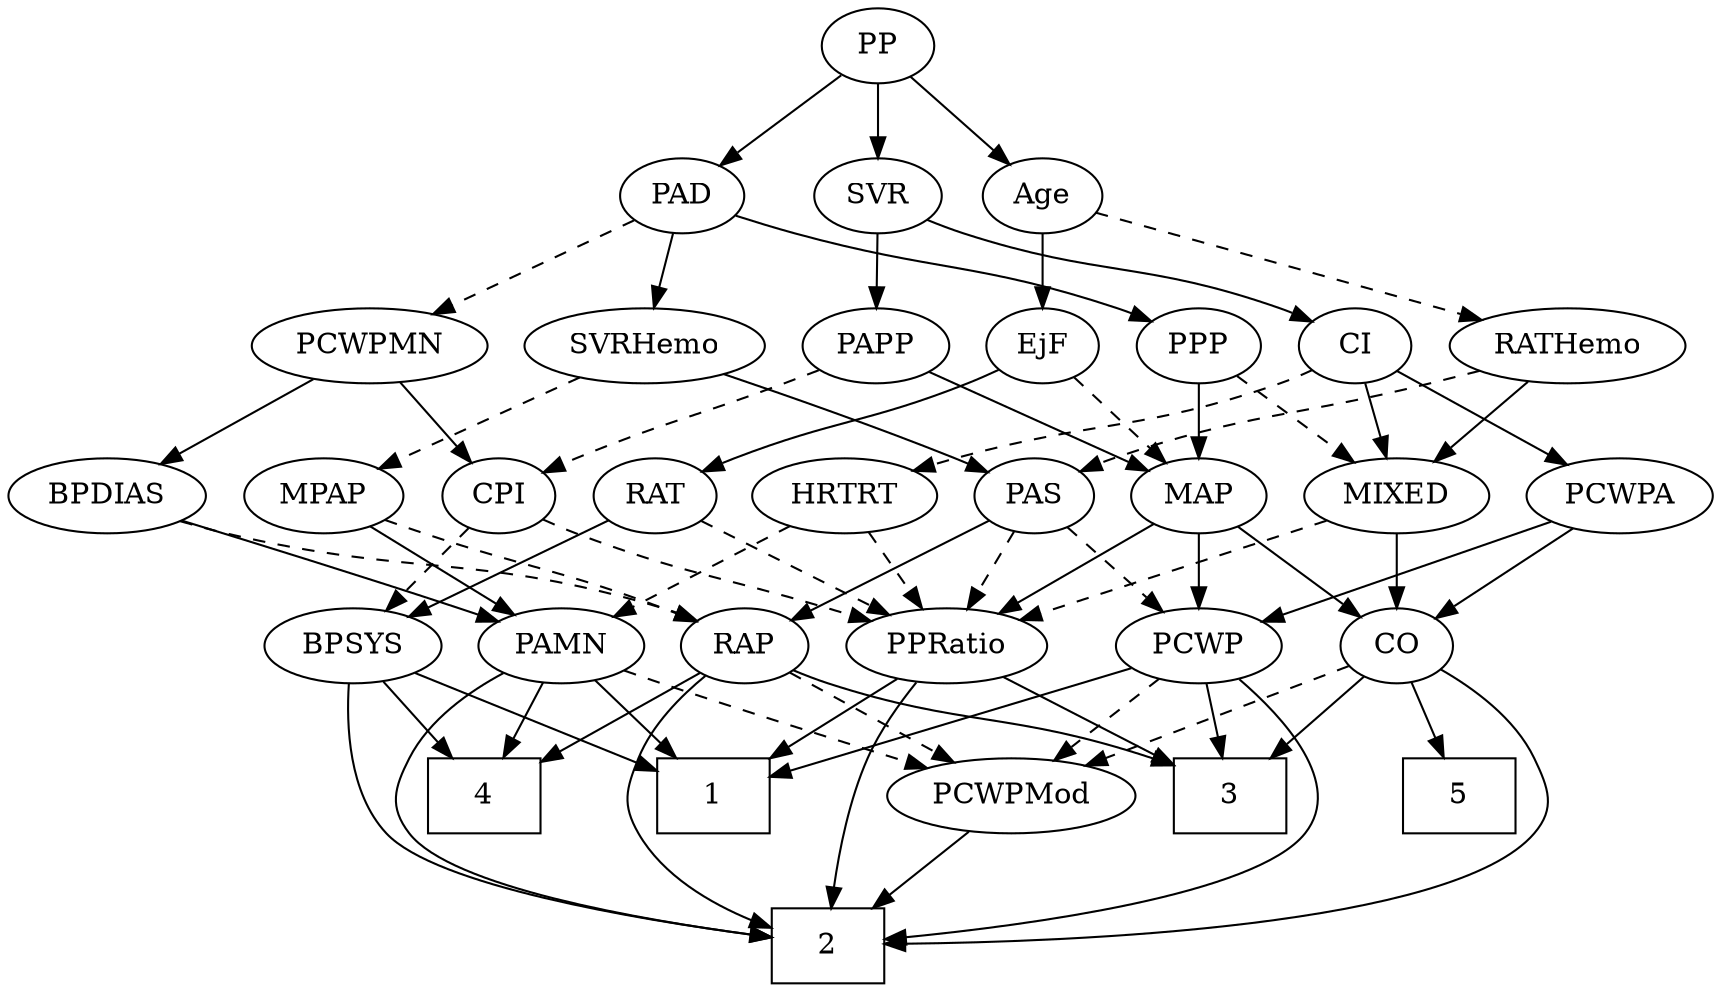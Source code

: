 strict digraph {
	graph [bb="0,0,765.84,468"];
	node [label="\N"];
	1	[height=0.5,
		pos="344.25,90",
		shape=box,
		width=0.75];
	2	[height=0.5,
		pos="399.25,18",
		shape=box,
		width=0.75];
	3	[height=0.5,
		pos="576.25,90",
		shape=box,
		width=0.75];
	4	[height=0.5,
		pos="234.25,90",
		shape=box,
		width=0.75];
	5	[height=0.5,
		pos="724.25,90",
		shape=box,
		width=0.75];
	Age	[height=0.5,
		pos="463.25,378",
		width=0.75];
	EjF	[height=0.5,
		pos="463.25,306",
		width=0.75];
	Age -> EjF	[pos="e,463.25,324.1 463.25,359.7 463.25,351.98 463.25,342.71 463.25,334.11",
		style=solid];
	RATHemo	[height=0.5,
		pos="701.25,306",
		width=1.3721];
	Age -> RATHemo	[pos="e,663.83,318 487.38,369.9 526.38,358.43 603.95,335.62 654.17,320.85",
		style=dashed];
	RAT	[height=0.5,
		pos="289.25,234",
		width=0.75827];
	EjF -> RAT	[pos="e,310.41,245.43 442.09,294.57 437.25,292.31 432.1,290 427.25,288 382.79,269.71 369.71,270.29 325.25,252 323.42,251.25 321.56,250.46 \
319.69,249.64",
		style=solid];
	MAP	[height=0.5,
		pos="535.25,234",
		width=0.84854];
	EjF -> MAP	[pos="e,519.95,249.87 477.82,290.83 487.77,281.16 501.15,268.15 512.49,257.12",
		style=dashed];
	RAP	[height=0.5,
		pos="322.25,162",
		width=0.77632];
	RAP -> 2	[pos="e,371.96,26.659 313.78,144.76 305.27,125.99 295.15,94.782 308.25,72 319.91,51.704 342.68,38.451 362.51,30.274",
		style=solid];
	RAP -> 3	[pos="e,549.01,104.71 343.43,150.24 348.52,147.94 354,145.7 359.25,144 434.22,119.69 460.32,132.59 539.13,107.91",
		style=solid];
	RAP -> 4	[pos="e,255.84,108.18 305.28,147.5 293.51,138.14 277.52,125.42 263.69,114.42",
		style=solid];
	PCWPMod	[height=0.5,
		pos="479.25,90",
		width=1.4443];
	RAP -> PCWPMod	[pos="e,448.36,104.49 344.53,150.7 349.37,148.48 354.48,146.15 359.25,144 385.8,132.04 415.77,118.8 439.12,108.55",
		style=dashed];
	MIXED	[height=0.5,
		pos="624.25,234",
		width=1.1193];
	CO	[height=0.5,
		pos="624.25,162",
		width=0.75];
	MIXED -> CO	[pos="e,624.25,180.1 624.25,215.7 624.25,207.98 624.25,198.71 624.25,190.11",
		style=solid];
	PPRatio	[height=0.5,
		pos="408.25,162",
		width=1.1013];
	MIXED -> PPRatio	[pos="e,440.03,172.81 593.45,222.17 587.42,220.1 581.14,217.96 575.25,216 532.55,201.82 483.45,186.34 449.59,175.79",
		style=dashed];
	MPAP	[height=0.5,
		pos="137.25,234",
		width=0.97491];
	MPAP -> RAP	[pos="e,300.49,173.42 164.18,222.42 169.81,220.26 175.71,218.03 181.25,216 227.18,199.18 239.86,198.23 285.25,180 287.12,179.25 289.03,\
178.45 290.95,177.64",
		style=dashed];
	PAMN	[height=0.5,
		pos="240.25,162",
		width=1.011];
	MPAP -> PAMN	[pos="e,219.59,177.04 157.6,219.17 172.87,208.79 194.01,194.42 211.08,182.82",
		style=solid];
	BPSYS	[height=0.5,
		pos="148.25,162",
		width=1.0471];
	BPSYS -> 1	[pos="e,317.04,100.63 177.32,150.46 183.25,148.31 189.45,146.08 195.25,144 233.44,130.3 277.2,114.75 307.36,104.06",
		style=solid];
	BPSYS -> 2	[pos="e,371.92,18.615 151.28,143.88 155.77,123.67 166.17,90.492 188.25,72 237.94,30.375 315.84,20.741 361.79,18.912",
		style=solid];
	BPSYS -> 4	[pos="e,213.31,108.04 166.48,146.15 177.73,137 192.4,125.06 205.21,114.63",
		style=solid];
	PAD	[height=0.5,
		pos="301.25,378",
		width=0.79437];
	PCWPMN	[height=0.5,
		pos="168.25,306",
		width=1.3902];
	PAD -> PCWPMN	[pos="e,195.55,321.37 279.88,365.75 259.56,355.06 228.61,338.77 204.44,326.05",
		style=dashed];
	SVRHemo	[height=0.5,
		pos="286.25,306",
		width=1.3902];
	PAD -> SVRHemo	[pos="e,289.95,324.28 297.62,360.05 295.95,352.26 293.92,342.82 292.05,334.08",
		style=solid];
	PPP	[height=0.5,
		pos="535.25,306",
		width=0.75];
	PAD -> PPP	[pos="e,514.61,317.62 325.52,368.26 333.65,365.46 342.79,362.46 351.25,360 416.25,341.09 435.42,346.57 499.25,324 501.15,323.33 503.09,\
322.58 505.03,321.8",
		style=solid];
	CO -> 2	[pos="e,426.38,21.096 631.38,144.59 638.62,125.08 646.65,92.593 630.25,72 606.43,42.094 495.45,27.678 436.42,22.022",
		style=solid];
	CO -> 3	[pos="e,588.1,108.29 613.35,145.12 607.59,136.72 600.38,126.2 593.85,116.67",
		style=solid];
	CO -> 5	[pos="e,699.76,108.14 642.12,148.49 655.81,138.91 675.05,125.43 691.48,113.94",
		style=solid];
	CO -> PCWPMod	[pos="e,508.25,105 602.85,150.67 580.44,139.85 544.78,122.64 517.51,109.47",
		style=dashed];
	PAS	[height=0.5,
		pos="459.25,234",
		width=0.75];
	PAS -> RAP	[pos="e,343.7,173.96 438.44,222.37 415.64,210.72 378.84,191.92 352.78,178.6",
		style=solid];
	PAS -> PPRatio	[pos="e,420.24,179.47 447.93,217.46 441.57,208.74 433.49,197.65 426.29,187.76",
		style=dashed];
	PCWP	[height=0.5,
		pos="535.25,162",
		width=0.97491];
	PAS -> PCWP	[pos="e,518.84,178.11 474.63,218.83 485.16,209.13 499.33,196.08 511.33,185.03",
		style=dashed];
	PAMN -> 1	[pos="e,318.82,108.11 261.29,146.83 275.31,137.4 294.06,124.78 310.18,113.93",
		style=solid];
	PAMN -> 2	[pos="e,372.19,22.086 223.53,145.73 205.14,127.08 180.41,95.143 198.25,72 218.12,46.205 309.86,30.439 362.27,23.382",
		style=solid];
	PAMN -> 4	[pos="e,235.71,108.1 238.76,143.7 238.1,135.98 237.31,126.71 236.57,118.11",
		style=solid];
	PAMN -> PCWPMod	[pos="e,438.04,101.05 267.71,150.16 273.47,148.01 279.53,145.86 285.25,144 333.21,128.43 388.8,113.56 428.15,103.55",
		style=dashed];
	RATHemo -> MIXED	[pos="e,641.38,250.58 683.77,289.12 673.46,279.74 660.25,267.73 648.89,257.41",
		style=solid];
	RATHemo -> PAS	[pos="e,479.88,245.62 664.5,293.95 657.46,291.91 650.14,289.85 643.25,288 577.86,270.47 559.07,274.57 495.25,252 493.34,251.33 491.4,250.58 \
489.46,249.8",
		style=dashed];
	CPI	[height=0.5,
		pos="217.25,234",
		width=0.75];
	CPI -> BPSYS	[pos="e,163.97,178.95 202.95,218.5 193.8,209.22 181.73,196.97 171.25,186.34",
		style=dashed];
	CPI -> PPRatio	[pos="e,377.67,173.64 238.39,222.53 243.23,220.27 248.38,217.97 253.25,216 299.37,197.35 312.19,196.15 359.25,180 362.13,179.01 365.12,\
177.98 368.12,176.95",
		style=dashed];
	RAT -> BPSYS	[pos="e,173.31,175.44 268.14,222.52 245.46,211.26 209.08,193.2 182.33,179.92",
		style=solid];
	RAT -> PPRatio	[pos="e,384.89,176.74 308.9,221.44 327.15,210.7 354.66,194.52 376.11,181.9",
		style=dashed];
	SVR	[height=0.5,
		pos="388.25,378",
		width=0.77632];
	CI	[height=0.5,
		pos="607.25,306",
		width=0.75];
	SVR -> CI	[pos="e,586.22,317.77 410.27,366.64 415.75,364.28 421.65,361.9 427.25,360 489.7,338.75 509.12,346.19 571.25,324 573.1,323.34 574.99,322.61 \
576.88,321.84",
		style=solid];
	PAPP	[height=0.5,
		pos="386.25,306",
		width=0.88464];
	SVR -> PAPP	[pos="e,386.73,324.1 387.75,359.7 387.53,351.98 387.27,342.71 387.02,334.11",
		style=solid];
	PCWPMod -> 2	[pos="e,418.73,36.044 461.09,73.116 450.83,64.136 437.8,52.734 426.35,42.714",
		style=solid];
	PCWPA	[height=0.5,
		pos="724.25,234",
		width=1.1555];
	PCWPA -> CO	[pos="e,642.41,175.71 703.04,218.15 687.85,207.52 667.28,193.13 650.97,181.71",
		style=solid];
	PCWPA -> PCWP	[pos="e,562.94,173.26 693.46,221.6 660.38,209.35 607.8,189.87 572.43,176.77",
		style=solid];
	PCWPMN -> CPI	[pos="e,206.39,250.51 179.86,288.41 186.01,279.62 193.68,268.66 200.47,258.96",
		style=solid];
	BPDIAS	[height=0.5,
		pos="42.246,234",
		width=1.1735];
	PCWPMN -> BPDIAS	[pos="e,67.034,248.77 142.14,290.5 122.93,279.82 96.642,265.22 75.859,253.67",
		style=solid];
	SVRHemo -> MPAP	[pos="e,162.29,246.77 257.16,291.34 232.57,279.79 197.31,263.22 171.39,251.04",
		style=dashed];
	SVRHemo -> PAS	[pos="e,438.04,245.32 320.02,292.71 347.92,282.37 388.44,266.93 423.25,252 425.06,251.22 426.91,250.41 428.77,249.58",
		style=solid];
	BPDIAS -> RAP	[pos="e,301.08,173.8 73.604,221.8 80.052,219.71 86.832,217.66 93.246,216 177.29,194.22 202.51,206.32 285.25,180 287.38,179.32 289.55,178.55 \
291.72,177.72",
		style=dashed];
	BPDIAS -> PAMN	[pos="e,212.21,173.73 74.278,222.19 105.3,211.66 153.62,195.07 195.25,180 197.65,179.13 200.12,178.22 202.62,177.3",
		style=solid];
	MAP -> CO	[pos="e,607.3,176.33 552.83,219.17 566.04,208.78 584.33,194.4 599.09,182.79",
		style=solid];
	MAP -> PPRatio	[pos="e,432.5,176.37 513.7,221.13 493.92,210.22 464.31,193.9 441.5,181.33",
		style=solid];
	MAP -> PCWP	[pos="e,535.25,180.1 535.25,215.7 535.25,207.98 535.25,198.71 535.25,190.11",
		style=solid];
	PP	[height=0.5,
		pos="388.25,450",
		width=0.75];
	PP -> Age	[pos="e,448.09,393.14 403.42,434.83 414.1,424.87 428.57,411.37 440.6,400.14",
		style=solid];
	PP -> PAD	[pos="e,318.27,392.69 371.47,435.5 358.68,425.21 340.84,410.86 326.35,399.2",
		style=solid];
	PP -> SVR	[pos="e,388.25,396.1 388.25,431.7 388.25,423.98 388.25,414.71 388.25,406.11",
		style=solid];
	PPP -> MIXED	[pos="e,605.11,250.05 551.99,291.83 564.61,281.9 582.21,268.06 596.87,256.53",
		style=dashed];
	PPP -> MAP	[pos="e,535.25,252.1 535.25,287.7 535.25,279.98 535.25,270.71 535.25,262.11",
		style=solid];
	PPRatio -> 1	[pos="e,360.06,108.29 393.72,145.12 385.81,136.46 375.83,125.55 366.92,115.8",
		style=solid];
	PPRatio -> 2	[pos="e,400.34,36.189 407.16,143.87 405.63,119.67 402.81,75.211 400.98,46.393",
		style=solid];
	PPRatio -> 3	[pos="e,549.2,103.98 437.55,149.81 462.55,140.14 499.6,125.5 539.98,108",
		style=solid];
	PCWP -> 1	[pos="e,371.43,100.96 507.47,150.82 474.04,138.57 417.8,117.96 380.85,104.41",
		style=solid];
	PCWP -> 2	[pos="e,426.27,21.651 562.22,150.42 579.95,141.88 601.75,127.97 612.25,108 619.69,93.838 622.1,84.606 612.25,72 590.81,44.57 491.46,29.296 \
436.34,22.799",
		style=solid];
	PCWP -> 3	[pos="e,566.03,108.45 544.96,144.41 549.72,136.28 555.57,126.31 560.91,117.18",
		style=solid];
	PCWP -> PCWPMod	[pos="e,492.68,107.8 522.54,145.12 515.58,136.42 506.8,125.45 498.98,115.66",
		style=dashed];
	CI -> MIXED	[pos="e,620.05,252.28 611.36,288.05 613.25,280.26 615.55,270.82 617.67,262.08",
		style=solid];
	CI -> PCWPA	[pos="e,700.97,248.92 626.83,293.28 644.62,282.64 671.21,266.73 692.11,254.23",
		style=solid];
	HRTRT	[height=0.5,
		pos="374.25,234",
		width=1.1013];
	CI -> HRTRT	[pos="e,404.16,245.88 586.61,294.38 581.66,292.08 576.33,289.8 571.25,288 507.42,265.43 488.19,271.12 423.25,252 420.14,251.08 416.93,\
250.09 413.72,249.06",
		style=dashed];
	PAPP -> CPI	[pos="e,238.46,245.31 361.13,294.49 355.89,292.33 350.39,290.07 345.25,288 304.52,271.59 293.57,269.38 253.25,252 251.44,251.22 249.59,\
250.4 247.72,249.57",
		style=dashed];
	PAPP -> MAP	[pos="e,511.75,246.04 409.86,293.91 434.81,282.18 474.37,263.6 502.37,250.45",
		style=solid];
	HRTRT -> PAMN	[pos="e,264.44,175.64 349.04,219.83 327.62,208.65 296.72,192.5 273.32,180.28",
		style=dashed];
	HRTRT -> PPRatio	[pos="e,400.09,179.79 382.48,216.05 386.44,207.89 391.29,197.91 395.7,188.82",
		style=dashed];
}
